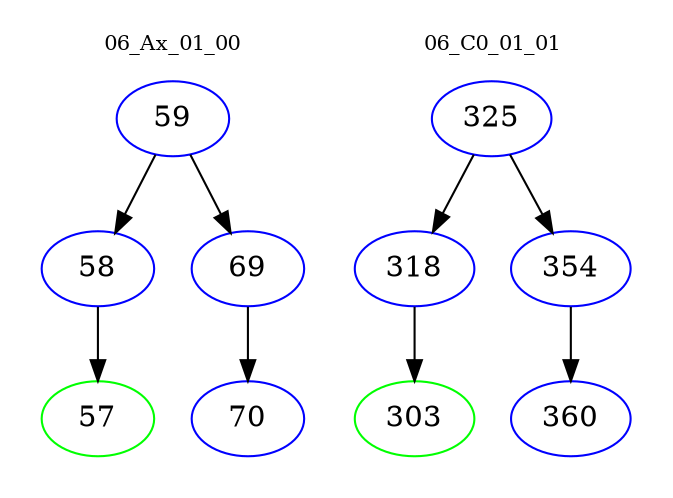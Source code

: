 digraph{
subgraph cluster_0 {
color = white
label = "06_Ax_01_00";
fontsize=10;
T0_59 [label="59", color="blue"]
T0_59 -> T0_58 [color="black"]
T0_58 [label="58", color="blue"]
T0_58 -> T0_57 [color="black"]
T0_57 [label="57", color="green"]
T0_59 -> T0_69 [color="black"]
T0_69 [label="69", color="blue"]
T0_69 -> T0_70 [color="black"]
T0_70 [label="70", color="blue"]
}
subgraph cluster_1 {
color = white
label = "06_C0_01_01";
fontsize=10;
T1_325 [label="325", color="blue"]
T1_325 -> T1_318 [color="black"]
T1_318 [label="318", color="blue"]
T1_318 -> T1_303 [color="black"]
T1_303 [label="303", color="green"]
T1_325 -> T1_354 [color="black"]
T1_354 [label="354", color="blue"]
T1_354 -> T1_360 [color="black"]
T1_360 [label="360", color="blue"]
}
}
